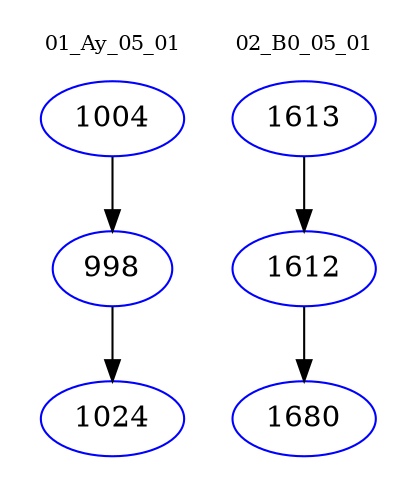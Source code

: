 digraph{
subgraph cluster_0 {
color = white
label = "01_Ay_05_01";
fontsize=10;
T0_1004 [label="1004", color="blue"]
T0_1004 -> T0_998 [color="black"]
T0_998 [label="998", color="blue"]
T0_998 -> T0_1024 [color="black"]
T0_1024 [label="1024", color="blue"]
}
subgraph cluster_1 {
color = white
label = "02_B0_05_01";
fontsize=10;
T1_1613 [label="1613", color="blue"]
T1_1613 -> T1_1612 [color="black"]
T1_1612 [label="1612", color="blue"]
T1_1612 -> T1_1680 [color="black"]
T1_1680 [label="1680", color="blue"]
}
}
